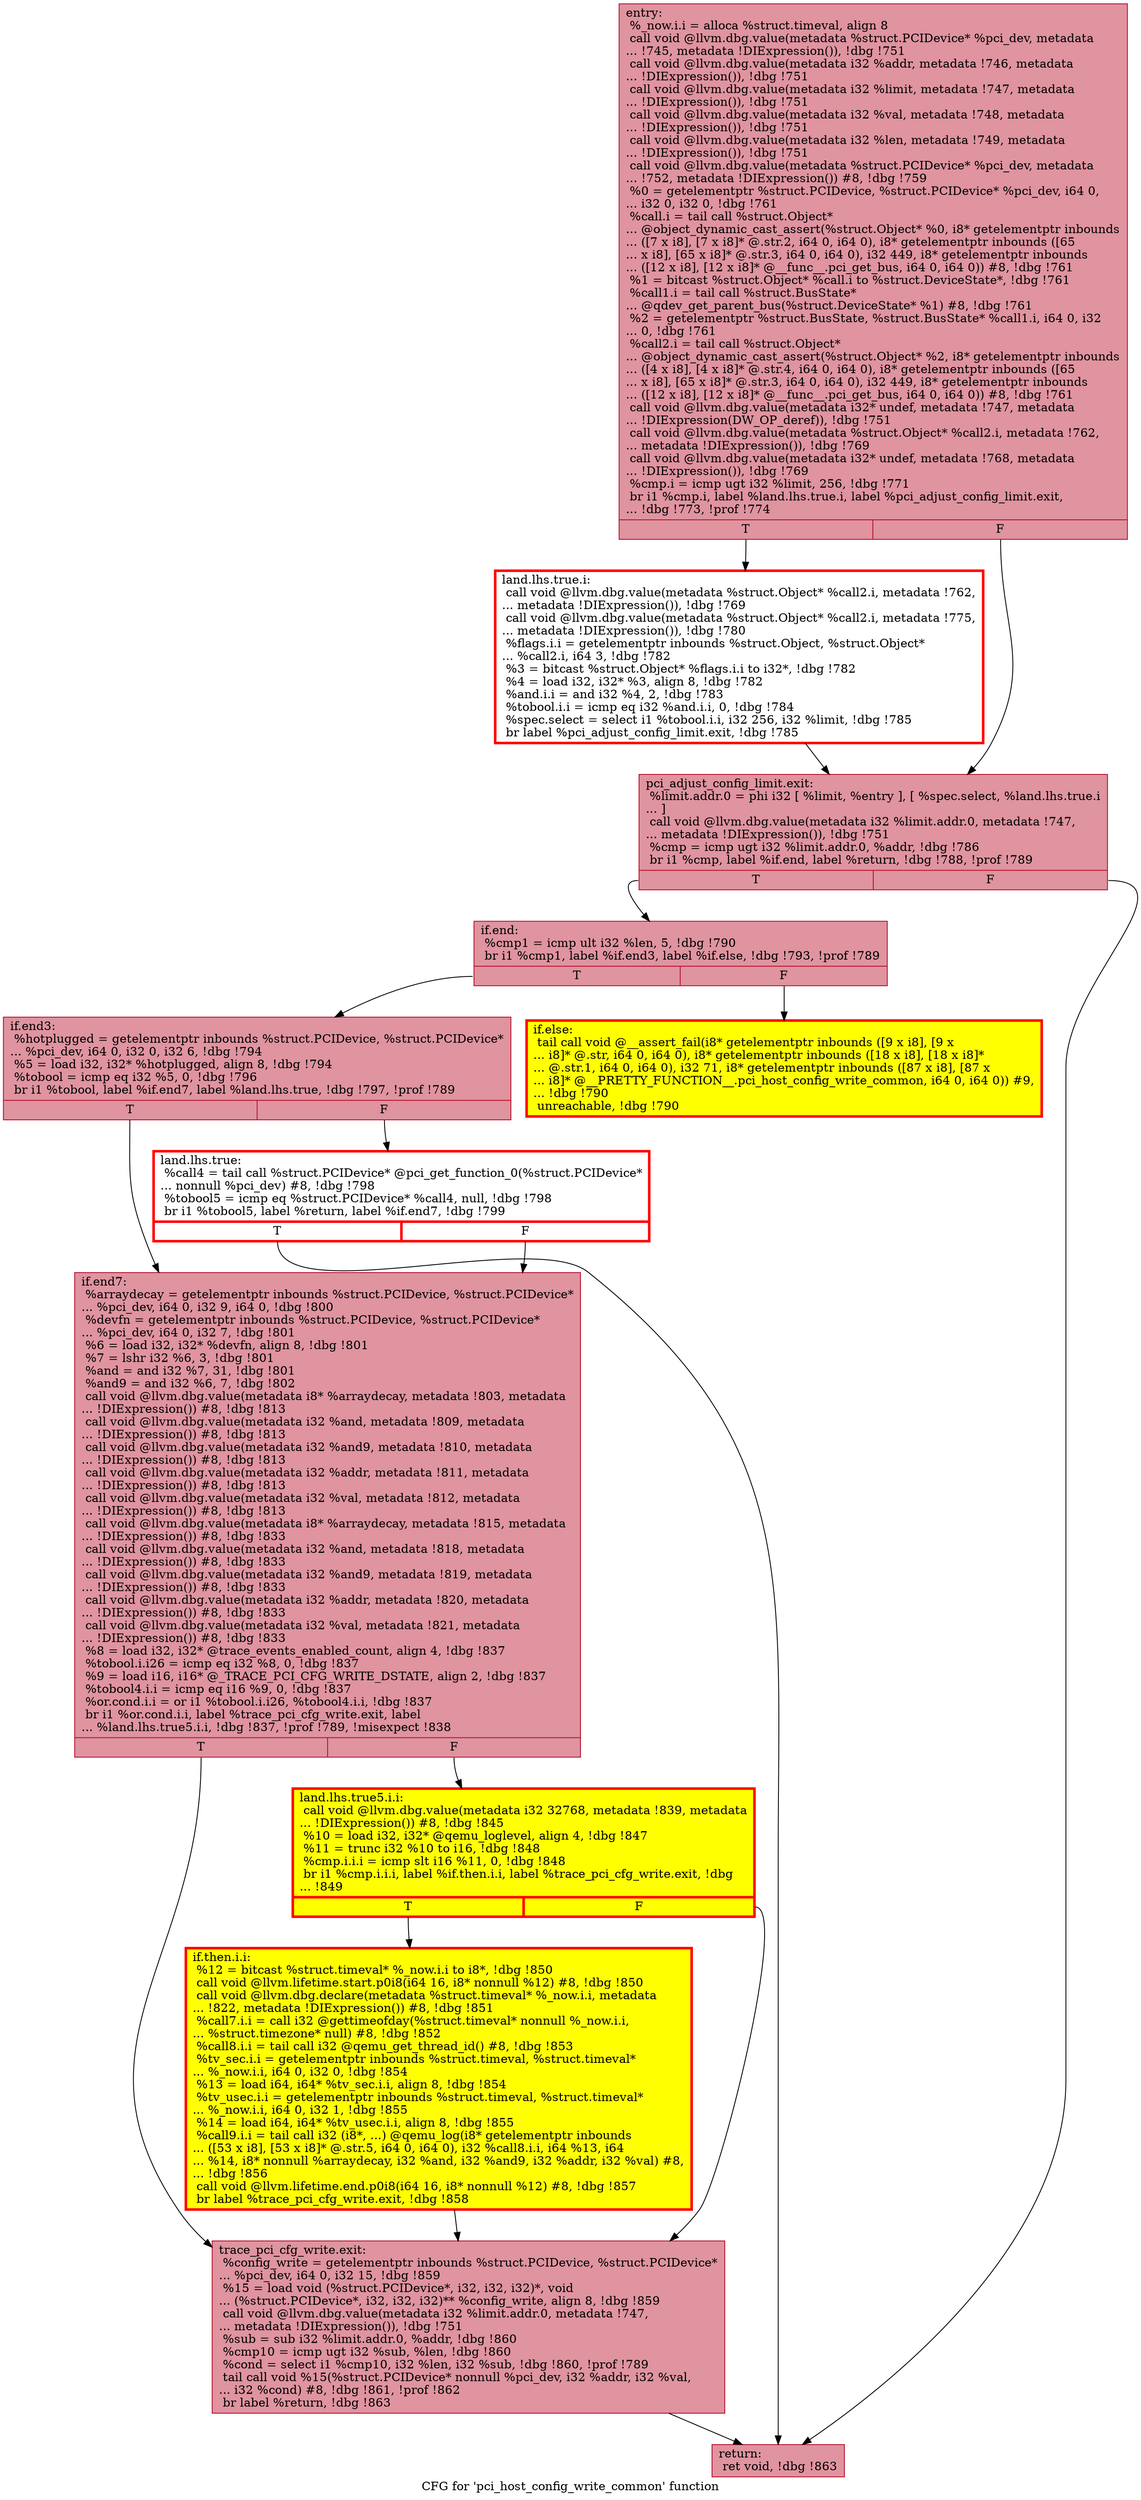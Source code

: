 digraph "CFG for 'pci_host_config_write_common' function" {
	label="CFG for 'pci_host_config_write_common' function";

	Node0x55e31761f740 [shape=record,color="#b70d28ff", style=filled, fillcolor="#b70d2870",label="{entry:\l  %_now.i.i = alloca %struct.timeval, align 8\l  call void @llvm.dbg.value(metadata %struct.PCIDevice* %pci_dev, metadata\l... !745, metadata !DIExpression()), !dbg !751\l  call void @llvm.dbg.value(metadata i32 %addr, metadata !746, metadata\l... !DIExpression()), !dbg !751\l  call void @llvm.dbg.value(metadata i32 %limit, metadata !747, metadata\l... !DIExpression()), !dbg !751\l  call void @llvm.dbg.value(metadata i32 %val, metadata !748, metadata\l... !DIExpression()), !dbg !751\l  call void @llvm.dbg.value(metadata i32 %len, metadata !749, metadata\l... !DIExpression()), !dbg !751\l  call void @llvm.dbg.value(metadata %struct.PCIDevice* %pci_dev, metadata\l... !752, metadata !DIExpression()) #8, !dbg !759\l  %0 = getelementptr %struct.PCIDevice, %struct.PCIDevice* %pci_dev, i64 0,\l... i32 0, i32 0, !dbg !761\l  %call.i = tail call %struct.Object*\l... @object_dynamic_cast_assert(%struct.Object* %0, i8* getelementptr inbounds\l... ([7 x i8], [7 x i8]* @.str.2, i64 0, i64 0), i8* getelementptr inbounds ([65\l... x i8], [65 x i8]* @.str.3, i64 0, i64 0), i32 449, i8* getelementptr inbounds\l... ([12 x i8], [12 x i8]* @__func__.pci_get_bus, i64 0, i64 0)) #8, !dbg !761\l  %1 = bitcast %struct.Object* %call.i to %struct.DeviceState*, !dbg !761\l  %call1.i = tail call %struct.BusState*\l... @qdev_get_parent_bus(%struct.DeviceState* %1) #8, !dbg !761\l  %2 = getelementptr %struct.BusState, %struct.BusState* %call1.i, i64 0, i32\l... 0, !dbg !761\l  %call2.i = tail call %struct.Object*\l... @object_dynamic_cast_assert(%struct.Object* %2, i8* getelementptr inbounds\l... ([4 x i8], [4 x i8]* @.str.4, i64 0, i64 0), i8* getelementptr inbounds ([65\l... x i8], [65 x i8]* @.str.3, i64 0, i64 0), i32 449, i8* getelementptr inbounds\l... ([12 x i8], [12 x i8]* @__func__.pci_get_bus, i64 0, i64 0)) #8, !dbg !761\l  call void @llvm.dbg.value(metadata i32* undef, metadata !747, metadata\l... !DIExpression(DW_OP_deref)), !dbg !751\l  call void @llvm.dbg.value(metadata %struct.Object* %call2.i, metadata !762,\l... metadata !DIExpression()), !dbg !769\l  call void @llvm.dbg.value(metadata i32* undef, metadata !768, metadata\l... !DIExpression()), !dbg !769\l  %cmp.i = icmp ugt i32 %limit, 256, !dbg !771\l  br i1 %cmp.i, label %land.lhs.true.i, label %pci_adjust_config_limit.exit,\l... !dbg !773, !prof !774\l|{<s0>T|<s1>F}}"];
	Node0x55e31761f740:s0 -> Node0x55e31767d240;
	Node0x55e31761f740:s1 -> Node0x55e317669570;
	Node0x55e31767d240 [shape=record,penwidth=3.0, color="red",label="{land.lhs.true.i:                                  \l  call void @llvm.dbg.value(metadata %struct.Object* %call2.i, metadata !762,\l... metadata !DIExpression()), !dbg !769\l  call void @llvm.dbg.value(metadata %struct.Object* %call2.i, metadata !775,\l... metadata !DIExpression()), !dbg !780\l  %flags.i.i = getelementptr inbounds %struct.Object, %struct.Object*\l... %call2.i, i64 3, !dbg !782\l  %3 = bitcast %struct.Object* %flags.i.i to i32*, !dbg !782\l  %4 = load i32, i32* %3, align 8, !dbg !782\l  %and.i.i = and i32 %4, 2, !dbg !783\l  %tobool.i.i = icmp eq i32 %and.i.i, 0, !dbg !784\l  %spec.select = select i1 %tobool.i.i, i32 256, i32 %limit, !dbg !785\l  br label %pci_adjust_config_limit.exit, !dbg !785\l}"];
	Node0x55e31767d240 -> Node0x55e317669570;
	Node0x55e317669570 [shape=record,color="#b70d28ff", style=filled, fillcolor="#b70d2870",label="{pci_adjust_config_limit.exit:                     \l  %limit.addr.0 = phi i32 [ %limit, %entry ], [ %spec.select, %land.lhs.true.i\l... ]\l  call void @llvm.dbg.value(metadata i32 %limit.addr.0, metadata !747,\l... metadata !DIExpression()), !dbg !751\l  %cmp = icmp ugt i32 %limit.addr.0, %addr, !dbg !786\l  br i1 %cmp, label %if.end, label %return, !dbg !788, !prof !789\l|{<s0>T|<s1>F}}"];
	Node0x55e317669570:s0 -> Node0x55e317607660;
	Node0x55e317669570:s1 -> Node0x55e31761ad70;
	Node0x55e317607660 [shape=record,color="#b70d28ff", style=filled, fillcolor="#b70d2870",label="{if.end:                                           \l  %cmp1 = icmp ult i32 %len, 5, !dbg !790\l  br i1 %cmp1, label %if.end3, label %if.else, !dbg !793, !prof !789\l|{<s0>T|<s1>F}}"];
	Node0x55e317607660:s0 -> Node0x55e317650e40;
	Node0x55e317607660:s1 -> Node0x55e317655740;
	Node0x55e317655740 [shape=record,penwidth=3.0, style="filled", color="red", fillcolor="yellow",label="{if.else:                                          \l  tail call void @__assert_fail(i8* getelementptr inbounds ([9 x i8], [9 x\l... i8]* @.str, i64 0, i64 0), i8* getelementptr inbounds ([18 x i8], [18 x i8]*\l... @.str.1, i64 0, i64 0), i32 71, i8* getelementptr inbounds ([87 x i8], [87 x\l... i8]* @__PRETTY_FUNCTION__.pci_host_config_write_common, i64 0, i64 0)) #9,\l... !dbg !790\l  unreachable, !dbg !790\l}"];
	Node0x55e317650e40 [shape=record,color="#b70d28ff", style=filled, fillcolor="#b70d2870",label="{if.end3:                                          \l  %hotplugged = getelementptr inbounds %struct.PCIDevice, %struct.PCIDevice*\l... %pci_dev, i64 0, i32 0, i32 6, !dbg !794\l  %5 = load i32, i32* %hotplugged, align 8, !dbg !794\l  %tobool = icmp eq i32 %5, 0, !dbg !796\l  br i1 %tobool, label %if.end7, label %land.lhs.true, !dbg !797, !prof !789\l|{<s0>T|<s1>F}}"];
	Node0x55e317650e40:s0 -> Node0x55e317656db0;
	Node0x55e317650e40:s1 -> Node0x55e317656e00;
	Node0x55e317656e00 [shape=record,penwidth=3.0, color="red",label="{land.lhs.true:                                    \l  %call4 = tail call %struct.PCIDevice* @pci_get_function_0(%struct.PCIDevice*\l... nonnull %pci_dev) #8, !dbg !798\l  %tobool5 = icmp eq %struct.PCIDevice* %call4, null, !dbg !798\l  br i1 %tobool5, label %return, label %if.end7, !dbg !799\l|{<s0>T|<s1>F}}"];
	Node0x55e317656e00:s0 -> Node0x55e31761ad70;
	Node0x55e317656e00:s1 -> Node0x55e317656db0;
	Node0x55e317656db0 [shape=record,color="#b70d28ff", style=filled, fillcolor="#b70d2870",label="{if.end7:                                          \l  %arraydecay = getelementptr inbounds %struct.PCIDevice, %struct.PCIDevice*\l... %pci_dev, i64 0, i32 9, i64 0, !dbg !800\l  %devfn = getelementptr inbounds %struct.PCIDevice, %struct.PCIDevice*\l... %pci_dev, i64 0, i32 7, !dbg !801\l  %6 = load i32, i32* %devfn, align 8, !dbg !801\l  %7 = lshr i32 %6, 3, !dbg !801\l  %and = and i32 %7, 31, !dbg !801\l  %and9 = and i32 %6, 7, !dbg !802\l  call void @llvm.dbg.value(metadata i8* %arraydecay, metadata !803, metadata\l... !DIExpression()) #8, !dbg !813\l  call void @llvm.dbg.value(metadata i32 %and, metadata !809, metadata\l... !DIExpression()) #8, !dbg !813\l  call void @llvm.dbg.value(metadata i32 %and9, metadata !810, metadata\l... !DIExpression()) #8, !dbg !813\l  call void @llvm.dbg.value(metadata i32 %addr, metadata !811, metadata\l... !DIExpression()) #8, !dbg !813\l  call void @llvm.dbg.value(metadata i32 %val, metadata !812, metadata\l... !DIExpression()) #8, !dbg !813\l  call void @llvm.dbg.value(metadata i8* %arraydecay, metadata !815, metadata\l... !DIExpression()) #8, !dbg !833\l  call void @llvm.dbg.value(metadata i32 %and, metadata !818, metadata\l... !DIExpression()) #8, !dbg !833\l  call void @llvm.dbg.value(metadata i32 %and9, metadata !819, metadata\l... !DIExpression()) #8, !dbg !833\l  call void @llvm.dbg.value(metadata i32 %addr, metadata !820, metadata\l... !DIExpression()) #8, !dbg !833\l  call void @llvm.dbg.value(metadata i32 %val, metadata !821, metadata\l... !DIExpression()) #8, !dbg !833\l  %8 = load i32, i32* @trace_events_enabled_count, align 4, !dbg !837\l  %tobool.i.i26 = icmp eq i32 %8, 0, !dbg !837\l  %9 = load i16, i16* @_TRACE_PCI_CFG_WRITE_DSTATE, align 2, !dbg !837\l  %tobool4.i.i = icmp eq i16 %9, 0, !dbg !837\l  %or.cond.i.i = or i1 %tobool.i.i26, %tobool4.i.i, !dbg !837\l  br i1 %or.cond.i.i, label %trace_pci_cfg_write.exit, label\l... %land.lhs.true5.i.i, !dbg !837, !prof !789, !misexpect !838\l|{<s0>T|<s1>F}}"];
	Node0x55e317656db0:s0 -> Node0x55e31768ecd0;
	Node0x55e317656db0:s1 -> Node0x55e31767e840;
	Node0x55e31767e840 [shape=record,penwidth=3.0, style="filled", color="red", fillcolor="yellow",label="{land.lhs.true5.i.i:                               \l  call void @llvm.dbg.value(metadata i32 32768, metadata !839, metadata\l... !DIExpression()) #8, !dbg !845\l  %10 = load i32, i32* @qemu_loglevel, align 4, !dbg !847\l  %11 = trunc i32 %10 to i16, !dbg !848\l  %cmp.i.i.i = icmp slt i16 %11, 0, !dbg !848\l  br i1 %cmp.i.i.i, label %if.then.i.i, label %trace_pci_cfg_write.exit, !dbg\l... !849\l|{<s0>T|<s1>F}}"];
	Node0x55e31767e840:s0 -> Node0x55e317772f00;
	Node0x55e31767e840:s1 -> Node0x55e31768ecd0;
	Node0x55e317772f00 [shape=record,penwidth=3.0, style="filled", color="red", fillcolor="yellow",label="{if.then.i.i:                                      \l  %12 = bitcast %struct.timeval* %_now.i.i to i8*, !dbg !850\l  call void @llvm.lifetime.start.p0i8(i64 16, i8* nonnull %12) #8, !dbg !850\l  call void @llvm.dbg.declare(metadata %struct.timeval* %_now.i.i, metadata\l... !822, metadata !DIExpression()) #8, !dbg !851\l  %call7.i.i = call i32 @gettimeofday(%struct.timeval* nonnull %_now.i.i,\l... %struct.timezone* null) #8, !dbg !852\l  %call8.i.i = tail call i32 @qemu_get_thread_id() #8, !dbg !853\l  %tv_sec.i.i = getelementptr inbounds %struct.timeval, %struct.timeval*\l... %_now.i.i, i64 0, i32 0, !dbg !854\l  %13 = load i64, i64* %tv_sec.i.i, align 8, !dbg !854\l  %tv_usec.i.i = getelementptr inbounds %struct.timeval, %struct.timeval*\l... %_now.i.i, i64 0, i32 1, !dbg !855\l  %14 = load i64, i64* %tv_usec.i.i, align 8, !dbg !855\l  %call9.i.i = tail call i32 (i8*, ...) @qemu_log(i8* getelementptr inbounds\l... ([53 x i8], [53 x i8]* @.str.5, i64 0, i64 0), i32 %call8.i.i, i64 %13, i64\l... %14, i8* nonnull %arraydecay, i32 %and, i32 %and9, i32 %addr, i32 %val) #8,\l... !dbg !856\l  call void @llvm.lifetime.end.p0i8(i64 16, i8* nonnull %12) #8, !dbg !857\l  br label %trace_pci_cfg_write.exit, !dbg !858\l}"];
	Node0x55e317772f00 -> Node0x55e31768ecd0;
	Node0x55e31768ecd0 [shape=record,color="#b70d28ff", style=filled, fillcolor="#b70d2870",label="{trace_pci_cfg_write.exit:                         \l  %config_write = getelementptr inbounds %struct.PCIDevice, %struct.PCIDevice*\l... %pci_dev, i64 0, i32 15, !dbg !859\l  %15 = load void (%struct.PCIDevice*, i32, i32, i32)*, void\l... (%struct.PCIDevice*, i32, i32, i32)** %config_write, align 8, !dbg !859\l  call void @llvm.dbg.value(metadata i32 %limit.addr.0, metadata !747,\l... metadata !DIExpression()), !dbg !751\l  %sub = sub i32 %limit.addr.0, %addr, !dbg !860\l  %cmp10 = icmp ugt i32 %sub, %len, !dbg !860\l  %cond = select i1 %cmp10, i32 %len, i32 %sub, !dbg !860, !prof !789\l  tail call void %15(%struct.PCIDevice* nonnull %pci_dev, i32 %addr, i32 %val,\l... i32 %cond) #8, !dbg !861, !prof !862\l  br label %return, !dbg !863\l}"];
	Node0x55e31768ecd0 -> Node0x55e31761ad70;
	Node0x55e31761ad70 [shape=record,color="#b70d28ff", style=filled, fillcolor="#b70d2870",label="{return:                                           \l  ret void, !dbg !863\l}"];
}
